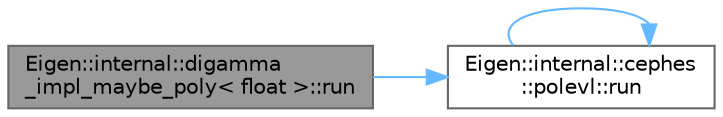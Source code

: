 digraph "Eigen::internal::digamma_impl_maybe_poly&lt; float &gt;::run"
{
 // LATEX_PDF_SIZE
  bgcolor="transparent";
  edge [fontname=Helvetica,fontsize=10,labelfontname=Helvetica,labelfontsize=10];
  node [fontname=Helvetica,fontsize=10,shape=box,height=0.2,width=0.4];
  rankdir="LR";
  Node1 [id="Node000001",label="Eigen::internal::digamma\l_impl_maybe_poly\< float \>::run",height=0.2,width=0.4,color="gray40", fillcolor="grey60", style="filled", fontcolor="black",tooltip=" "];
  Node1 -> Node2 [id="edge1_Node000001_Node000002",color="steelblue1",style="solid",tooltip=" "];
  Node2 [id="Node000002",label="Eigen::internal::cephes\l::polevl::run",height=0.2,width=0.4,color="grey40", fillcolor="white", style="filled",URL="$struct_eigen_1_1internal_1_1cephes_1_1polevl.html#a5a41c063bcf427993b13b1a31b39e3d6",tooltip=" "];
  Node2 -> Node2 [id="edge2_Node000002_Node000002",color="steelblue1",style="solid",tooltip=" "];
}
